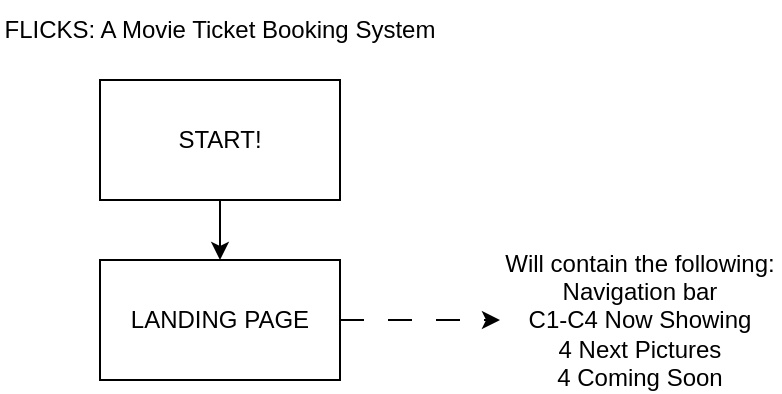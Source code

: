 <mxfile version="24.4.7" type="github">
  <diagram name="Page-1" id="BBRLmEO37WGfpNJw9e1L">
    <mxGraphModel dx="389" dy="251" grid="1" gridSize="10" guides="1" tooltips="1" connect="1" arrows="1" fold="1" page="1" pageScale="1" pageWidth="850" pageHeight="1100" math="0" shadow="0">
      <root>
        <mxCell id="0" />
        <mxCell id="1" parent="0" />
        <mxCell id="raJYyTkhliqYFXlJdWqI-5" value="" style="edgeStyle=orthogonalEdgeStyle;rounded=0;orthogonalLoop=1;jettySize=auto;html=1;" edge="1" parent="1" source="raJYyTkhliqYFXlJdWqI-2" target="raJYyTkhliqYFXlJdWqI-4">
          <mxGeometry relative="1" as="geometry" />
        </mxCell>
        <mxCell id="raJYyTkhliqYFXlJdWqI-2" value="START!" style="rounded=0;whiteSpace=wrap;html=1;" vertex="1" parent="1">
          <mxGeometry x="330" y="50" width="120" height="60" as="geometry" />
        </mxCell>
        <mxCell id="raJYyTkhliqYFXlJdWqI-3" value="FLICKS: A Movie Ticket Booking System" style="text;html=1;align=center;verticalAlign=middle;whiteSpace=wrap;rounded=0;" vertex="1" parent="1">
          <mxGeometry x="280" y="10" width="220" height="30" as="geometry" />
        </mxCell>
        <mxCell id="raJYyTkhliqYFXlJdWqI-7" value="" style="edgeStyle=orthogonalEdgeStyle;rounded=0;orthogonalLoop=1;jettySize=auto;html=1;dashed=1;dashPattern=12 12;" edge="1" parent="1" source="raJYyTkhliqYFXlJdWqI-4" target="raJYyTkhliqYFXlJdWqI-8">
          <mxGeometry relative="1" as="geometry">
            <mxPoint x="530.0" y="170" as="targetPoint" />
          </mxGeometry>
        </mxCell>
        <mxCell id="raJYyTkhliqYFXlJdWqI-4" value="LANDING PAGE" style="rounded=0;whiteSpace=wrap;html=1;" vertex="1" parent="1">
          <mxGeometry x="330" y="140" width="120" height="60" as="geometry" />
        </mxCell>
        <mxCell id="raJYyTkhliqYFXlJdWqI-8" value="&lt;div&gt;Will contain the following:&lt;/div&gt;&lt;div&gt;Navigation bar&lt;/div&gt;&lt;div&gt;C1-C4 Now Showing&lt;/div&gt;&lt;div&gt;4 Next Pictures&lt;/div&gt;&lt;div&gt;4 Coming Soon&lt;/div&gt;" style="text;html=1;align=center;verticalAlign=middle;whiteSpace=wrap;rounded=0;" vertex="1" parent="1">
          <mxGeometry x="530" y="155" width="140" height="30" as="geometry" />
        </mxCell>
      </root>
    </mxGraphModel>
  </diagram>
</mxfile>
